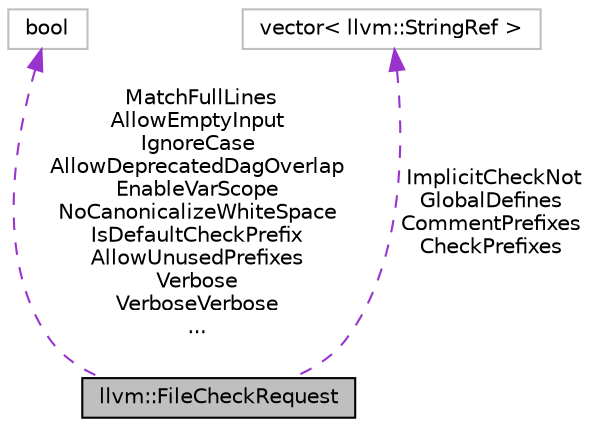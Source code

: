 digraph "llvm::FileCheckRequest"
{
 // LATEX_PDF_SIZE
  bgcolor="transparent";
  edge [fontname="Helvetica",fontsize="10",labelfontname="Helvetica",labelfontsize="10"];
  node [fontname="Helvetica",fontsize="10",shape=record];
  Node1 [label="llvm::FileCheckRequest",height=0.2,width=0.4,color="black", fillcolor="grey75", style="filled", fontcolor="black",tooltip="Contains info about various FileCheck options."];
  Node2 -> Node1 [dir="back",color="darkorchid3",fontsize="10",style="dashed",label=" MatchFullLines\nAllowEmptyInput\nIgnoreCase\nAllowDeprecatedDagOverlap\nEnableVarScope\nNoCanonicalizeWhiteSpace\nIsDefaultCheckPrefix\nAllowUnusedPrefixes\nVerbose\nVerboseVerbose\n..." ,fontname="Helvetica"];
  Node2 [label="bool",height=0.2,width=0.4,color="grey75",tooltip=" "];
  Node3 -> Node1 [dir="back",color="darkorchid3",fontsize="10",style="dashed",label=" ImplicitCheckNot\nGlobalDefines\nCommentPrefixes\nCheckPrefixes" ,fontname="Helvetica"];
  Node3 [label="vector\< llvm::StringRef \>",height=0.2,width=0.4,color="grey75",tooltip=" "];
}
